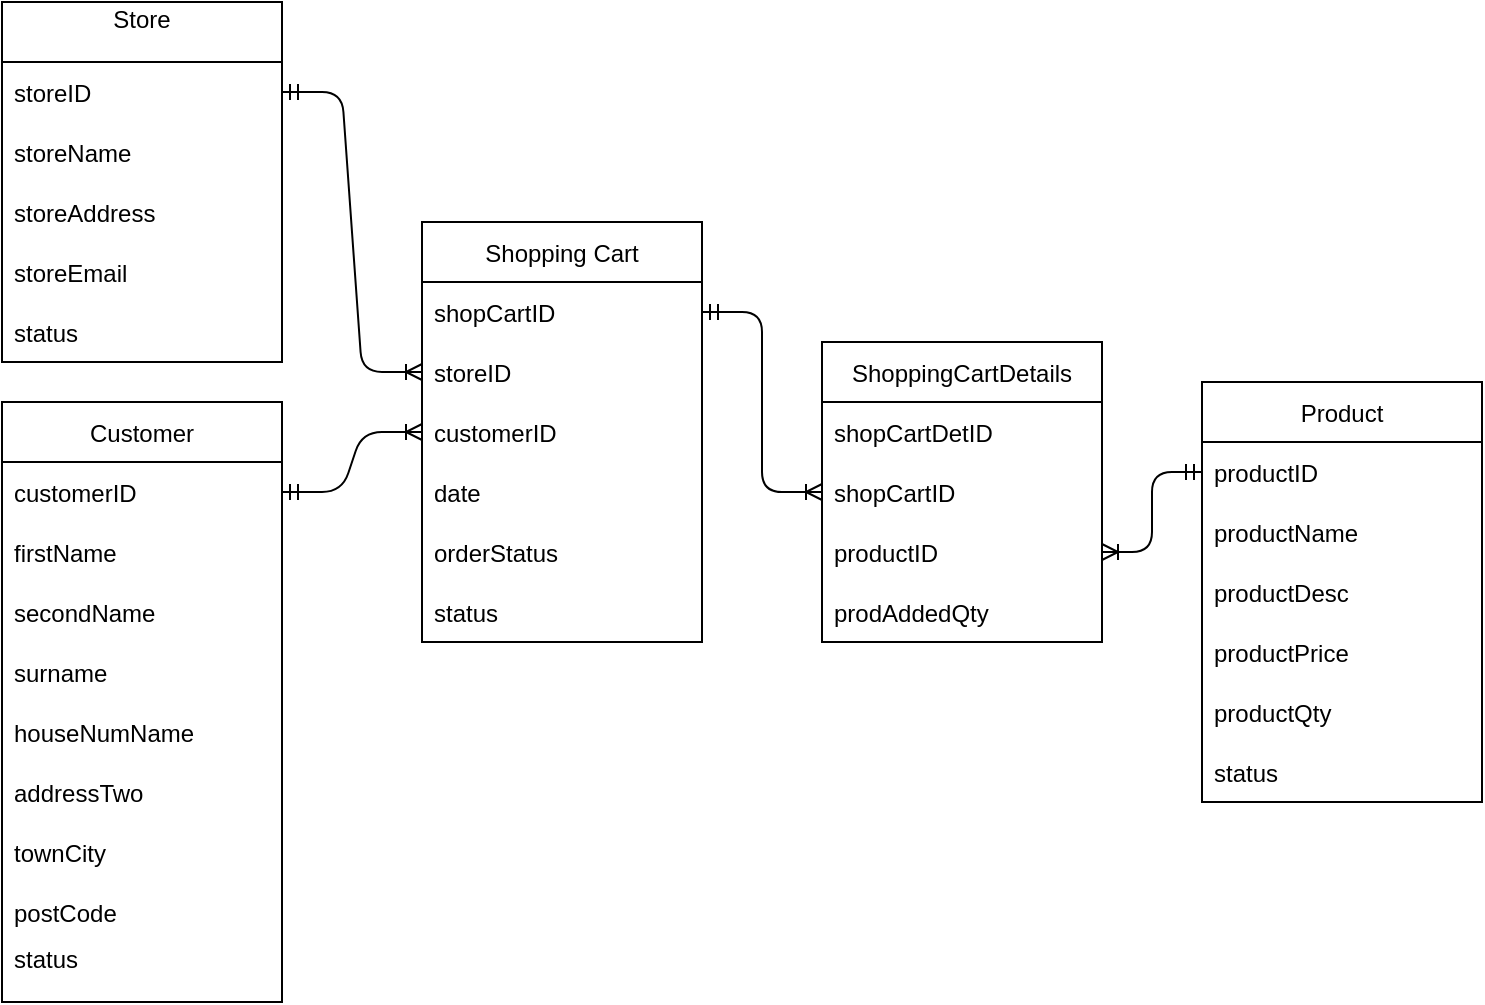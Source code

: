 <mxfile>
    <diagram id="bTqRXumvLnAqaVq_V4qi" name="Page-1">
        <mxGraphModel dx="1118" dy="617" grid="1" gridSize="10" guides="1" tooltips="1" connect="1" arrows="1" fold="1" page="1" pageScale="1" pageWidth="850" pageHeight="1100" math="0" shadow="0">
            <root>
                <mxCell id="0"/>
                <mxCell id="1" parent="0"/>
                <mxCell id="2" value="Store&#10;" style="swimlane;fontStyle=0;childLayout=stackLayout;horizontal=1;startSize=30;horizontalStack=0;resizeParent=1;resizeParentMax=0;resizeLast=0;collapsible=1;marginBottom=0;" parent="1" vertex="1">
                    <mxGeometry x="30" y="40" width="140" height="180" as="geometry">
                        <mxRectangle x="30" y="40" width="60" height="30" as="alternateBounds"/>
                    </mxGeometry>
                </mxCell>
                <object label="storeID" Key="" Null="" Unsigned="" Default="" Type="" AI="" id="10">
                    <mxCell style="text;strokeColor=none;fillColor=none;align=left;verticalAlign=middle;spacingLeft=4;spacingRight=4;overflow=hidden;points=[[0,0.5],[1,0.5]];portConstraint=eastwest;rotatable=0;" parent="2" vertex="1">
                        <mxGeometry y="30" width="140" height="30" as="geometry"/>
                    </mxCell>
                </object>
                <object label="storeName" Key="" Null="" Unsigned="" Default="" Type="" AI="" id="11">
                    <mxCell style="text;strokeColor=none;fillColor=none;align=left;verticalAlign=middle;spacingLeft=4;spacingRight=4;overflow=hidden;points=[[0,0.5],[1,0.5]];portConstraint=eastwest;rotatable=0;" parent="2" vertex="1">
                        <mxGeometry y="60" width="140" height="30" as="geometry"/>
                    </mxCell>
                </object>
                <object label="storeAddress" Key="" Null="" Unsigned="" Default="" Type="" AI="" id="7">
                    <mxCell style="text;strokeColor=none;fillColor=none;align=left;verticalAlign=middle;spacingLeft=4;spacingRight=4;overflow=hidden;points=[[0,0.5],[1,0.5]];portConstraint=eastwest;rotatable=0;" parent="2" vertex="1">
                        <mxGeometry y="90" width="140" height="30" as="geometry"/>
                    </mxCell>
                </object>
                <object label="storeEmail" Key="" Null="" Unsigned="" Default="" Type="" AI="" id="12">
                    <mxCell style="text;strokeColor=none;fillColor=none;align=left;verticalAlign=middle;spacingLeft=4;spacingRight=4;overflow=hidden;points=[[0,0.5],[1,0.5]];portConstraint=eastwest;rotatable=0;" parent="2" vertex="1">
                        <mxGeometry y="120" width="140" height="30" as="geometry"/>
                    </mxCell>
                </object>
                <object label="status" Key="" Null="" Unsigned="" Default="" Type="" AI="" id="13">
                    <mxCell style="text;strokeColor=none;fillColor=none;align=left;verticalAlign=middle;spacingLeft=4;spacingRight=4;overflow=hidden;points=[[0,0.5],[1,0.5]];portConstraint=eastwest;rotatable=0;" parent="2" vertex="1">
                        <mxGeometry y="150" width="140" height="30" as="geometry"/>
                    </mxCell>
                </object>
                <mxCell id="14" value="Product" style="swimlane;fontStyle=0;childLayout=stackLayout;horizontal=1;startSize=30;horizontalStack=0;resizeParent=1;resizeParentMax=0;resizeLast=0;collapsible=1;marginBottom=0;" parent="1" vertex="1">
                    <mxGeometry x="630" y="230" width="140" height="210" as="geometry"/>
                </mxCell>
                <object label="productID" Key="" Null="" Unsigned="" Default="" Type="" AI="" id="15">
                    <mxCell style="text;strokeColor=none;fillColor=none;align=left;verticalAlign=middle;spacingLeft=4;spacingRight=4;overflow=hidden;points=[[0,0.5],[1,0.5]];portConstraint=eastwest;rotatable=0;" parent="14" vertex="1">
                        <mxGeometry y="30" width="140" height="30" as="geometry"/>
                    </mxCell>
                </object>
                <object label="productName" Key="" Null="" Unsigned="" Default="" Type="" AI="" id="16">
                    <mxCell style="text;strokeColor=none;fillColor=none;align=left;verticalAlign=middle;spacingLeft=4;spacingRight=4;overflow=hidden;points=[[0,0.5],[1,0.5]];portConstraint=eastwest;rotatable=0;" parent="14" vertex="1">
                        <mxGeometry y="60" width="140" height="30" as="geometry"/>
                    </mxCell>
                </object>
                <object label="productDesc" Key="" Null="" Unsigned="" Default="" Type="" AI="" id="17">
                    <mxCell style="text;strokeColor=none;fillColor=none;align=left;verticalAlign=middle;spacingLeft=4;spacingRight=4;overflow=hidden;points=[[0,0.5],[1,0.5]];portConstraint=eastwest;rotatable=0;" parent="14" vertex="1">
                        <mxGeometry y="90" width="140" height="30" as="geometry"/>
                    </mxCell>
                </object>
                <object label="productPrice" Key="" Null="" Unsigned="" Default="" Type="" AI="" id="18">
                    <mxCell style="text;strokeColor=none;fillColor=none;align=left;verticalAlign=middle;spacingLeft=4;spacingRight=4;overflow=hidden;points=[[0,0.5],[1,0.5]];portConstraint=eastwest;rotatable=0;" parent="14" vertex="1">
                        <mxGeometry y="120" width="140" height="30" as="geometry"/>
                    </mxCell>
                </object>
                <object label="productQty" Key="" Null="" Unsigned="" Default="" Type="" AI="" id="20">
                    <mxCell style="text;strokeColor=none;fillColor=none;align=left;verticalAlign=middle;spacingLeft=4;spacingRight=4;overflow=hidden;points=[[0,0.5],[1,0.5]];portConstraint=eastwest;rotatable=0;" parent="14" vertex="1">
                        <mxGeometry y="150" width="140" height="30" as="geometry"/>
                    </mxCell>
                </object>
                <object label="status" Key="" Null="" Unsigned="" Default="" Type="" AI="" id="19">
                    <mxCell style="text;strokeColor=none;fillColor=none;align=left;verticalAlign=middle;spacingLeft=4;spacingRight=4;overflow=hidden;points=[[0,0.5],[1,0.5]];portConstraint=eastwest;rotatable=0;" parent="14" vertex="1">
                        <mxGeometry y="180" width="140" height="30" as="geometry"/>
                    </mxCell>
                </object>
                <mxCell id="21" value="Customer" style="swimlane;fontStyle=0;childLayout=stackLayout;horizontal=1;startSize=30;horizontalStack=0;resizeParent=1;resizeParentMax=0;resizeLast=0;collapsible=1;marginBottom=0;" parent="1" vertex="1">
                    <mxGeometry x="30" y="240" width="140" height="300" as="geometry"/>
                </mxCell>
                <object label="customerID" Key="" Null="" Unsigned="" Default="" Type="" AI="" id="22">
                    <mxCell style="text;strokeColor=none;fillColor=none;align=left;verticalAlign=middle;spacingLeft=4;spacingRight=4;overflow=hidden;points=[[0,0.5],[1,0.5]];portConstraint=eastwest;rotatable=0;" parent="21" vertex="1">
                        <mxGeometry y="30" width="140" height="30" as="geometry"/>
                    </mxCell>
                </object>
                <object label="firstName" Key="" Null="" Unsigned="" Default="" Type="" AI="" id="23">
                    <mxCell style="text;strokeColor=none;fillColor=none;align=left;verticalAlign=middle;spacingLeft=4;spacingRight=4;overflow=hidden;points=[[0,0.5],[1,0.5]];portConstraint=eastwest;rotatable=0;" parent="21" vertex="1">
                        <mxGeometry y="60" width="140" height="30" as="geometry"/>
                    </mxCell>
                </object>
                <object label="secondName" Key="" Null="" Unsigned="" Default="" Type="" AI="" id="25">
                    <mxCell style="text;strokeColor=none;fillColor=none;align=left;verticalAlign=middle;spacingLeft=4;spacingRight=4;overflow=hidden;points=[[0,0.5],[1,0.5]];portConstraint=eastwest;rotatable=0;" parent="21" vertex="1">
                        <mxGeometry y="90" width="140" height="30" as="geometry"/>
                    </mxCell>
                </object>
                <object label="surname" Key="" Null="" Unsigned="" Default="" Type="" AI="" id="26">
                    <mxCell style="text;strokeColor=none;fillColor=none;align=left;verticalAlign=middle;spacingLeft=4;spacingRight=4;overflow=hidden;points=[[0,0.5],[1,0.5]];portConstraint=eastwest;rotatable=0;" parent="21" vertex="1">
                        <mxGeometry y="120" width="140" height="30" as="geometry"/>
                    </mxCell>
                </object>
                <object label="houseNumName" Key="" Null="" Unsigned="" Default="" Type="" AI="" id="27">
                    <mxCell style="text;strokeColor=none;fillColor=none;align=left;verticalAlign=middle;spacingLeft=4;spacingRight=4;overflow=hidden;points=[[0,0.5],[1,0.5]];portConstraint=eastwest;rotatable=0;" parent="21" vertex="1">
                        <mxGeometry y="150" width="140" height="30" as="geometry"/>
                    </mxCell>
                </object>
                <object label="addressTwo" Key="" Null="" Unsigned="" Default="" Type="" AI="" id="34">
                    <mxCell style="text;strokeColor=none;fillColor=none;align=left;verticalAlign=middle;spacingLeft=4;spacingRight=4;overflow=hidden;points=[[0,0.5],[1,0.5]];portConstraint=eastwest;rotatable=0;" parent="21" vertex="1">
                        <mxGeometry y="180" width="140" height="30" as="geometry"/>
                    </mxCell>
                </object>
                <object label="townCity" Key="" Null="" Unsigned="" Default="" Type="" AI="" id="35">
                    <mxCell style="text;strokeColor=none;fillColor=none;align=left;verticalAlign=middle;spacingLeft=4;spacingRight=4;overflow=hidden;points=[[0,0.5],[1,0.5]];portConstraint=eastwest;rotatable=0;" parent="21" vertex="1">
                        <mxGeometry y="210" width="140" height="30" as="geometry"/>
                    </mxCell>
                </object>
                <object label="postCode" Key="" Null="" Unsigned="" Default="" Type="" AI="" id="36">
                    <mxCell style="text;strokeColor=none;fillColor=none;align=left;verticalAlign=middle;spacingLeft=4;spacingRight=4;overflow=hidden;points=[[0,0.5],[1,0.5]];portConstraint=eastwest;rotatable=0;" parent="21" vertex="1">
                        <mxGeometry y="240" width="140" height="30" as="geometry"/>
                    </mxCell>
                </object>
                <object label="status&#10;" Key="" Null="" Unsigned="" Default="" Type="" AI="" id="37">
                    <mxCell style="text;strokeColor=none;fillColor=none;align=left;verticalAlign=middle;spacingLeft=4;spacingRight=4;overflow=hidden;points=[[0,0.5],[1,0.5]];portConstraint=eastwest;rotatable=0;" parent="21" vertex="1">
                        <mxGeometry y="270" width="140" height="30" as="geometry"/>
                    </mxCell>
                </object>
                <mxCell id="28" value="Shopping Cart" style="swimlane;fontStyle=0;childLayout=stackLayout;horizontal=1;startSize=30;horizontalStack=0;resizeParent=1;resizeParentMax=0;resizeLast=0;collapsible=1;marginBottom=0;" parent="1" vertex="1">
                    <mxGeometry x="240" y="150" width="140" height="210" as="geometry"/>
                </mxCell>
                <object label="shopCartID" Key="" Null="" Unsigned="" Default="" Type="" AI="" id="31">
                    <mxCell style="text;strokeColor=none;fillColor=none;align=left;verticalAlign=middle;spacingLeft=4;spacingRight=4;overflow=hidden;points=[[0,0.5],[1,0.5]];portConstraint=eastwest;rotatable=0;" parent="28" vertex="1">
                        <mxGeometry y="30" width="140" height="30" as="geometry"/>
                    </mxCell>
                </object>
                <object label="storeID" Key="" Null="" Unsigned="" Default="" Type="" AI="" id="32">
                    <mxCell style="text;strokeColor=none;fillColor=none;align=left;verticalAlign=middle;spacingLeft=4;spacingRight=4;overflow=hidden;points=[[0,0.5],[1,0.5]];portConstraint=eastwest;rotatable=0;" parent="28" vertex="1">
                        <mxGeometry y="60" width="140" height="30" as="geometry"/>
                    </mxCell>
                </object>
                <object label="customerID" Key="" Null="" Unsigned="" Default="" Type="" AI="" id="33">
                    <mxCell style="text;strokeColor=none;fillColor=none;align=left;verticalAlign=middle;spacingLeft=4;spacingRight=4;overflow=hidden;points=[[0,0.5],[1,0.5]];portConstraint=eastwest;rotatable=0;" parent="28" vertex="1">
                        <mxGeometry y="90" width="140" height="30" as="geometry"/>
                    </mxCell>
                </object>
                <object label="date" Key="" Null="" Unsigned="" Default="" Type="" AI="" id="45">
                    <mxCell style="text;strokeColor=none;fillColor=none;align=left;verticalAlign=middle;spacingLeft=4;spacingRight=4;overflow=hidden;points=[[0,0.5],[1,0.5]];portConstraint=eastwest;rotatable=0;" parent="28" vertex="1">
                        <mxGeometry y="120" width="140" height="30" as="geometry"/>
                    </mxCell>
                </object>
                <object label="orderStatus" Key="" Null="" Unsigned="" Default="" Type="" AI="" id="46">
                    <mxCell style="text;strokeColor=none;fillColor=none;align=left;verticalAlign=middle;spacingLeft=4;spacingRight=4;overflow=hidden;points=[[0,0.5],[1,0.5]];portConstraint=eastwest;rotatable=0;" parent="28" vertex="1">
                        <mxGeometry y="150" width="140" height="30" as="geometry"/>
                    </mxCell>
                </object>
                <object label="status" Key="" Null="" Unsigned="" Default="" Type="" AI="" id="47">
                    <mxCell style="text;strokeColor=none;fillColor=none;align=left;verticalAlign=middle;spacingLeft=4;spacingRight=4;overflow=hidden;points=[[0,0.5],[1,0.5]];portConstraint=eastwest;rotatable=0;" parent="28" vertex="1">
                        <mxGeometry y="180" width="140" height="30" as="geometry"/>
                    </mxCell>
                </object>
                <mxCell id="39" value="ShoppingCartDetails" style="swimlane;fontStyle=0;childLayout=stackLayout;horizontal=1;startSize=30;horizontalStack=0;resizeParent=1;resizeParentMax=0;resizeLast=0;collapsible=1;marginBottom=0;" parent="1" vertex="1">
                    <mxGeometry x="440" y="210" width="140" height="150" as="geometry"/>
                </mxCell>
                <object label="shopCartDetID" Key="" Null="" Unsigned="" Default="" Type="" AI="" id="40">
                    <mxCell style="text;strokeColor=none;fillColor=none;align=left;verticalAlign=middle;spacingLeft=4;spacingRight=4;overflow=hidden;points=[[0,0.5],[1,0.5]];portConstraint=eastwest;rotatable=0;" parent="39" vertex="1">
                        <mxGeometry y="30" width="140" height="30" as="geometry"/>
                    </mxCell>
                </object>
                <object label="shopCartID" Key="" Null="" Unsigned="" Default="" Type="" AI="" id="41">
                    <mxCell style="text;strokeColor=none;fillColor=none;align=left;verticalAlign=middle;spacingLeft=4;spacingRight=4;overflow=hidden;points=[[0,0.5],[1,0.5]];portConstraint=eastwest;rotatable=0;" parent="39" vertex="1">
                        <mxGeometry y="60" width="140" height="30" as="geometry"/>
                    </mxCell>
                </object>
                <object label="productID" Key="" Null="" Unsigned="" Default="" Type="" AI="" id="42">
                    <mxCell style="text;strokeColor=none;fillColor=none;align=left;verticalAlign=middle;spacingLeft=4;spacingRight=4;overflow=hidden;points=[[0,0.5],[1,0.5]];portConstraint=eastwest;rotatable=0;" parent="39" vertex="1">
                        <mxGeometry y="90" width="140" height="30" as="geometry"/>
                    </mxCell>
                </object>
                <object label="prodAddedQty" Key="" Null="" Unsigned="" Default="" Type="" AI="" id="43">
                    <mxCell style="text;strokeColor=none;fillColor=none;align=left;verticalAlign=middle;spacingLeft=4;spacingRight=4;overflow=hidden;points=[[0,0.5],[1,0.5]];portConstraint=eastwest;rotatable=0;" parent="39" vertex="1">
                        <mxGeometry y="120" width="140" height="30" as="geometry"/>
                    </mxCell>
                </object>
                <mxCell id="50" value="" style="edgeStyle=entityRelationEdgeStyle;fontSize=12;html=1;endArrow=ERoneToMany;startArrow=ERmandOne;" parent="1" source="22" target="33" edge="1">
                    <mxGeometry width="100" height="100" relative="1" as="geometry">
                        <mxPoint x="190" y="270" as="sourcePoint"/>
                        <mxPoint x="290" y="170" as="targetPoint"/>
                    </mxGeometry>
                </mxCell>
                <mxCell id="51" value="" style="edgeStyle=entityRelationEdgeStyle;fontSize=12;html=1;endArrow=ERoneToMany;startArrow=ERmandOne;" parent="1" source="10" target="32" edge="1">
                    <mxGeometry width="100" height="100" relative="1" as="geometry">
                        <mxPoint x="210" y="140" as="sourcePoint"/>
                        <mxPoint x="310" y="40" as="targetPoint"/>
                    </mxGeometry>
                </mxCell>
                <mxCell id="52" value="" style="edgeStyle=entityRelationEdgeStyle;fontSize=12;html=1;endArrow=ERoneToMany;startArrow=ERmandOne;" parent="1" source="31" target="41" edge="1">
                    <mxGeometry width="100" height="100" relative="1" as="geometry">
                        <mxPoint x="470" y="180" as="sourcePoint"/>
                        <mxPoint x="570" y="80" as="targetPoint"/>
                    </mxGeometry>
                </mxCell>
                <mxCell id="53" value="" style="edgeStyle=orthogonalEdgeStyle;fontSize=12;html=1;endArrow=ERoneToMany;startArrow=ERmandOne;entryX=1;entryY=0.5;entryDx=0;entryDy=0;" parent="1" source="15" target="42" edge="1">
                    <mxGeometry width="100" height="100" relative="1" as="geometry">
                        <mxPoint x="510" y="400" as="sourcePoint"/>
                        <mxPoint x="610" y="300" as="targetPoint"/>
                    </mxGeometry>
                </mxCell>
            </root>
        </mxGraphModel>
    </diagram>
</mxfile>